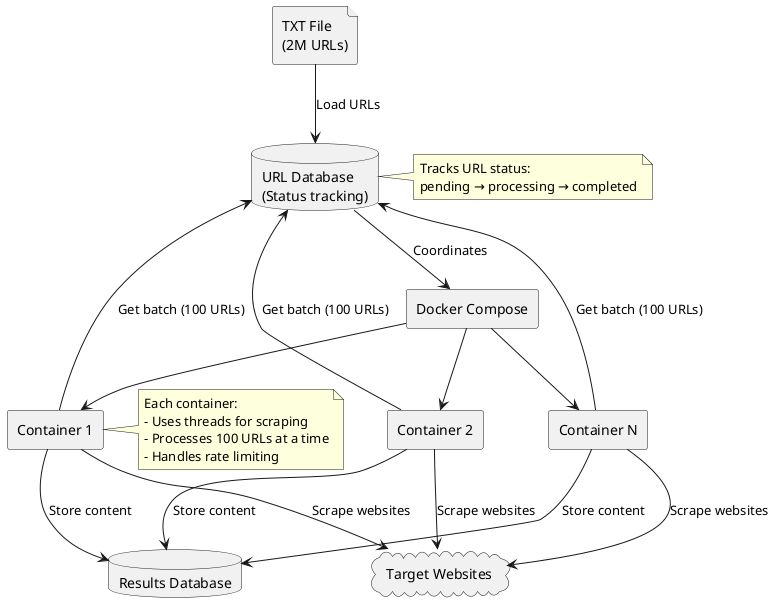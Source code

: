 @startuml Simple Web Scraping Architecture

' Main components
file "TXT File\n(2M URLs)" as TXT
database "URL Database\n(Status tracking)" as DB
rectangle "Docker Compose" as COMPOSE
rectangle "Container 1" as C1
rectangle "Container 2" as C2  
rectangle "Container N" as CN
cloud "Target Websites" as WEB
database "Results Database" as RESULTS

' Simple flow
TXT --> DB : Load URLs
DB --> COMPOSE : Coordinates
COMPOSE --> C1
COMPOSE --> C2
COMPOSE --> CN

C1 --> DB : Get batch (100 URLs)
C2 --> DB : Get batch (100 URLs)
CN --> DB : Get batch (100 URLs)

C1 --> WEB : Scrape websites
C2 --> WEB : Scrape websites
CN --> WEB : Scrape websites

C1 --> RESULTS : Store content
C2 --> RESULTS : Store content
CN --> RESULTS : Store content

note right of DB : Tracks URL status:\npending → processing → completed

note right of C1 : Each container:\n- Uses threads for scraping\n- Processes 100 URLs at a time\n- Handles rate limiting

@enduml